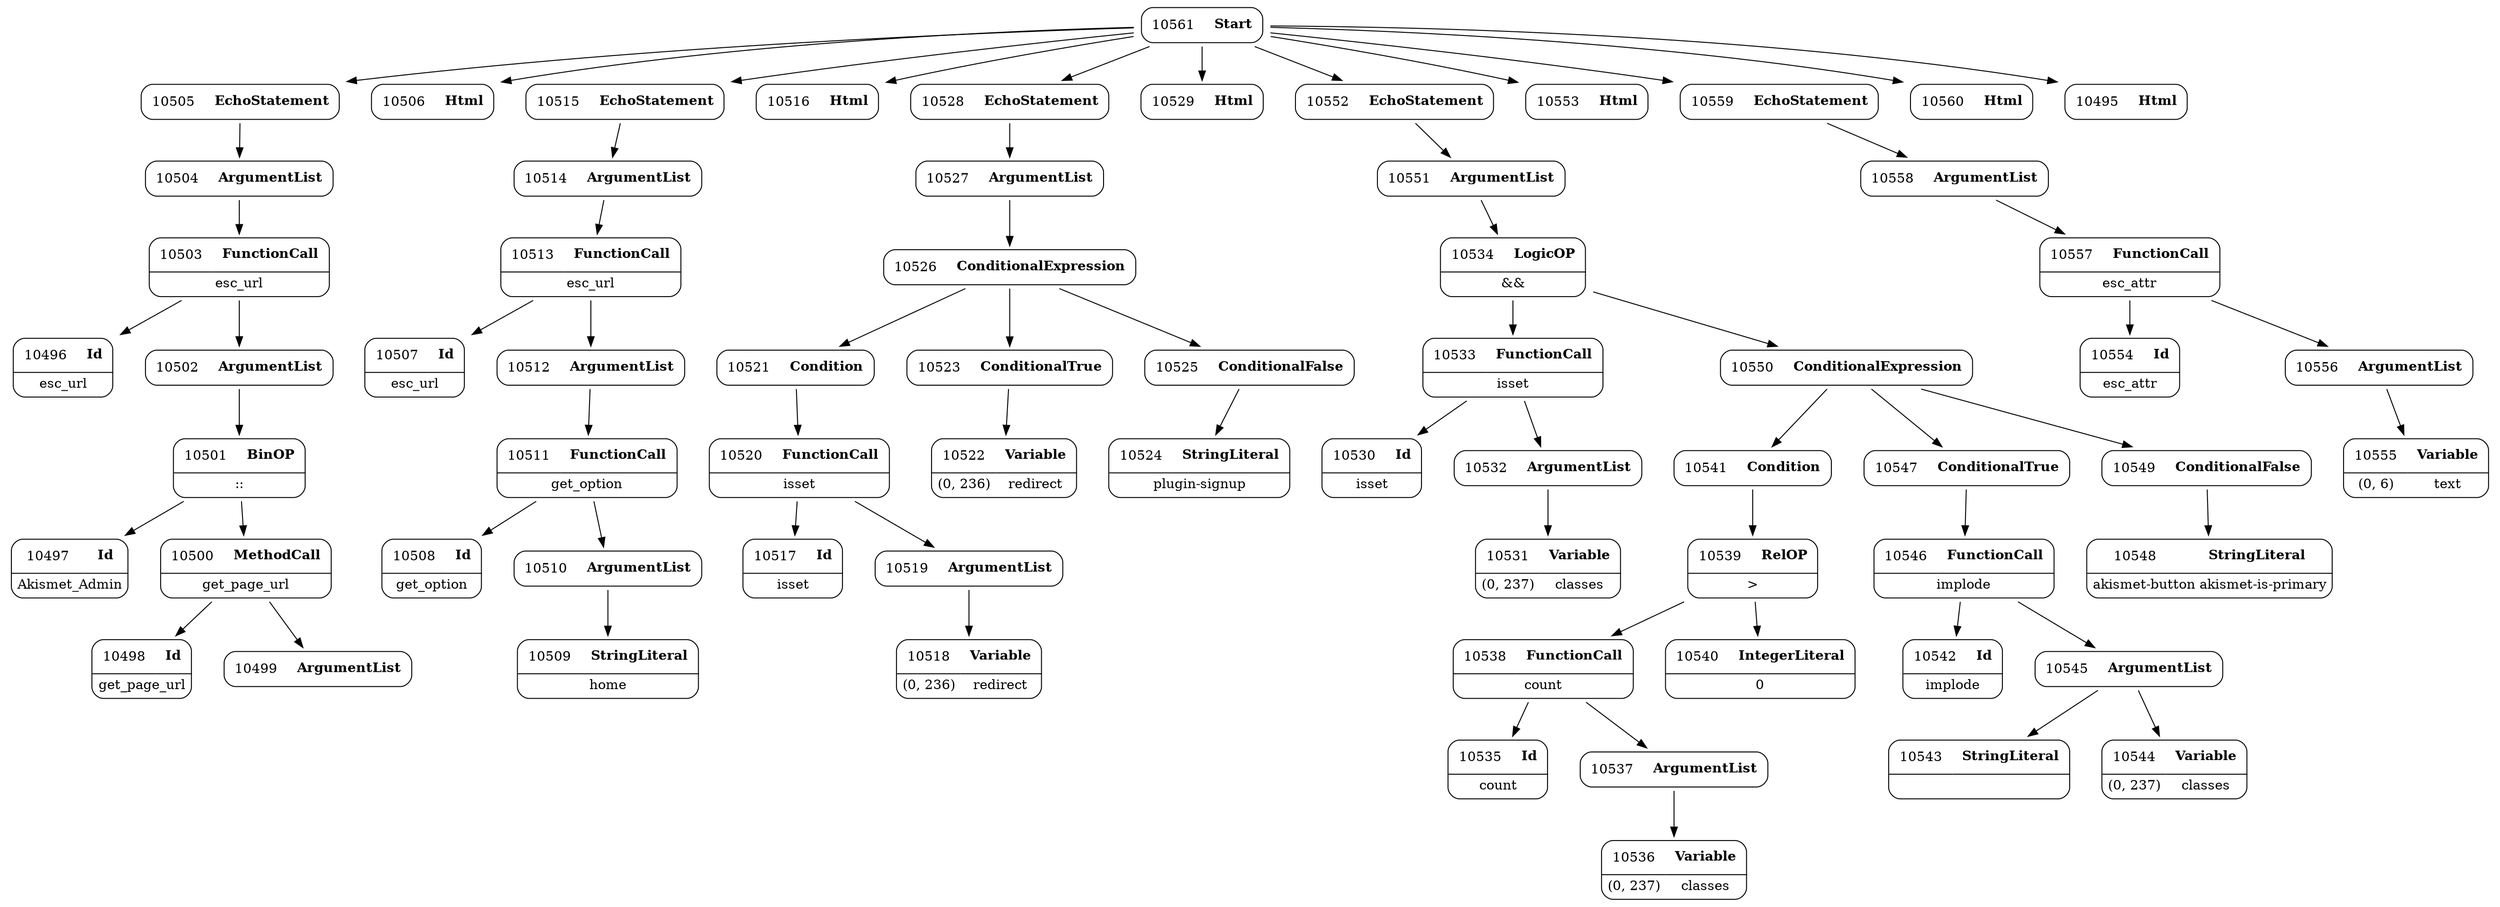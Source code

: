 digraph ast {
node [shape=none];
10496 [label=<<TABLE border='1' cellspacing='0' cellpadding='10' style='rounded' ><TR><TD border='0'>10496</TD><TD border='0'><B>Id</B></TD></TR><HR/><TR><TD border='0' cellpadding='5' colspan='2'>esc_url</TD></TR></TABLE>>];
10497 [label=<<TABLE border='1' cellspacing='0' cellpadding='10' style='rounded' ><TR><TD border='0'>10497</TD><TD border='0'><B>Id</B></TD></TR><HR/><TR><TD border='0' cellpadding='5' colspan='2'>Akismet_Admin</TD></TR></TABLE>>];
10498 [label=<<TABLE border='1' cellspacing='0' cellpadding='10' style='rounded' ><TR><TD border='0'>10498</TD><TD border='0'><B>Id</B></TD></TR><HR/><TR><TD border='0' cellpadding='5' colspan='2'>get_page_url</TD></TR></TABLE>>];
10499 [label=<<TABLE border='1' cellspacing='0' cellpadding='10' style='rounded' ><TR><TD border='0'>10499</TD><TD border='0'><B>ArgumentList</B></TD></TR></TABLE>>];
10500 [label=<<TABLE border='1' cellspacing='0' cellpadding='10' style='rounded' ><TR><TD border='0'>10500</TD><TD border='0'><B>MethodCall</B></TD></TR><HR/><TR><TD border='0' cellpadding='5' colspan='2'>get_page_url</TD></TR></TABLE>>];
10500 -> 10498 [weight=2];
10500 -> 10499 [weight=2];
10501 [label=<<TABLE border='1' cellspacing='0' cellpadding='10' style='rounded' ><TR><TD border='0'>10501</TD><TD border='0'><B>BinOP</B></TD></TR><HR/><TR><TD border='0' cellpadding='5' colspan='2'>::</TD></TR></TABLE>>];
10501 -> 10497 [weight=2];
10501 -> 10500 [weight=2];
10502 [label=<<TABLE border='1' cellspacing='0' cellpadding='10' style='rounded' ><TR><TD border='0'>10502</TD><TD border='0'><B>ArgumentList</B></TD></TR></TABLE>>];
10502 -> 10501 [weight=2];
10503 [label=<<TABLE border='1' cellspacing='0' cellpadding='10' style='rounded' ><TR><TD border='0'>10503</TD><TD border='0'><B>FunctionCall</B></TD></TR><HR/><TR><TD border='0' cellpadding='5' colspan='2'>esc_url</TD></TR></TABLE>>];
10503 -> 10496 [weight=2];
10503 -> 10502 [weight=2];
10504 [label=<<TABLE border='1' cellspacing='0' cellpadding='10' style='rounded' ><TR><TD border='0'>10504</TD><TD border='0'><B>ArgumentList</B></TD></TR></TABLE>>];
10504 -> 10503 [weight=2];
10505 [label=<<TABLE border='1' cellspacing='0' cellpadding='10' style='rounded' ><TR><TD border='0'>10505</TD><TD border='0'><B>EchoStatement</B></TD></TR></TABLE>>];
10505 -> 10504 [weight=2];
10506 [label=<<TABLE border='1' cellspacing='0' cellpadding='10' style='rounded' ><TR><TD border='0'>10506</TD><TD border='0'><B>Html</B></TD></TR></TABLE>>];
10507 [label=<<TABLE border='1' cellspacing='0' cellpadding='10' style='rounded' ><TR><TD border='0'>10507</TD><TD border='0'><B>Id</B></TD></TR><HR/><TR><TD border='0' cellpadding='5' colspan='2'>esc_url</TD></TR></TABLE>>];
10508 [label=<<TABLE border='1' cellspacing='0' cellpadding='10' style='rounded' ><TR><TD border='0'>10508</TD><TD border='0'><B>Id</B></TD></TR><HR/><TR><TD border='0' cellpadding='5' colspan='2'>get_option</TD></TR></TABLE>>];
10509 [label=<<TABLE border='1' cellspacing='0' cellpadding='10' style='rounded' ><TR><TD border='0'>10509</TD><TD border='0'><B>StringLiteral</B></TD></TR><HR/><TR><TD border='0' cellpadding='5' colspan='2'>home</TD></TR></TABLE>>];
10510 [label=<<TABLE border='1' cellspacing='0' cellpadding='10' style='rounded' ><TR><TD border='0'>10510</TD><TD border='0'><B>ArgumentList</B></TD></TR></TABLE>>];
10510 -> 10509 [weight=2];
10511 [label=<<TABLE border='1' cellspacing='0' cellpadding='10' style='rounded' ><TR><TD border='0'>10511</TD><TD border='0'><B>FunctionCall</B></TD></TR><HR/><TR><TD border='0' cellpadding='5' colspan='2'>get_option</TD></TR></TABLE>>];
10511 -> 10508 [weight=2];
10511 -> 10510 [weight=2];
10512 [label=<<TABLE border='1' cellspacing='0' cellpadding='10' style='rounded' ><TR><TD border='0'>10512</TD><TD border='0'><B>ArgumentList</B></TD></TR></TABLE>>];
10512 -> 10511 [weight=2];
10513 [label=<<TABLE border='1' cellspacing='0' cellpadding='10' style='rounded' ><TR><TD border='0'>10513</TD><TD border='0'><B>FunctionCall</B></TD></TR><HR/><TR><TD border='0' cellpadding='5' colspan='2'>esc_url</TD></TR></TABLE>>];
10513 -> 10507 [weight=2];
10513 -> 10512 [weight=2];
10514 [label=<<TABLE border='1' cellspacing='0' cellpadding='10' style='rounded' ><TR><TD border='0'>10514</TD><TD border='0'><B>ArgumentList</B></TD></TR></TABLE>>];
10514 -> 10513 [weight=2];
10515 [label=<<TABLE border='1' cellspacing='0' cellpadding='10' style='rounded' ><TR><TD border='0'>10515</TD><TD border='0'><B>EchoStatement</B></TD></TR></TABLE>>];
10515 -> 10514 [weight=2];
10516 [label=<<TABLE border='1' cellspacing='0' cellpadding='10' style='rounded' ><TR><TD border='0'>10516</TD><TD border='0'><B>Html</B></TD></TR></TABLE>>];
10517 [label=<<TABLE border='1' cellspacing='0' cellpadding='10' style='rounded' ><TR><TD border='0'>10517</TD><TD border='0'><B>Id</B></TD></TR><HR/><TR><TD border='0' cellpadding='5' colspan='2'>isset</TD></TR></TABLE>>];
10518 [label=<<TABLE border='1' cellspacing='0' cellpadding='10' style='rounded' ><TR><TD border='0'>10518</TD><TD border='0'><B>Variable</B></TD></TR><HR/><TR><TD border='0' cellpadding='5'>(0, 236)</TD><TD border='0' cellpadding='5'>redirect</TD></TR></TABLE>>];
10519 [label=<<TABLE border='1' cellspacing='0' cellpadding='10' style='rounded' ><TR><TD border='0'>10519</TD><TD border='0'><B>ArgumentList</B></TD></TR></TABLE>>];
10519 -> 10518 [weight=2];
10520 [label=<<TABLE border='1' cellspacing='0' cellpadding='10' style='rounded' ><TR><TD border='0'>10520</TD><TD border='0'><B>FunctionCall</B></TD></TR><HR/><TR><TD border='0' cellpadding='5' colspan='2'>isset</TD></TR></TABLE>>];
10520 -> 10517 [weight=2];
10520 -> 10519 [weight=2];
10521 [label=<<TABLE border='1' cellspacing='0' cellpadding='10' style='rounded' ><TR><TD border='0'>10521</TD><TD border='0'><B>Condition</B></TD></TR></TABLE>>];
10521 -> 10520 [weight=2];
10522 [label=<<TABLE border='1' cellspacing='0' cellpadding='10' style='rounded' ><TR><TD border='0'>10522</TD><TD border='0'><B>Variable</B></TD></TR><HR/><TR><TD border='0' cellpadding='5'>(0, 236)</TD><TD border='0' cellpadding='5'>redirect</TD></TR></TABLE>>];
10523 [label=<<TABLE border='1' cellspacing='0' cellpadding='10' style='rounded' ><TR><TD border='0'>10523</TD><TD border='0'><B>ConditionalTrue</B></TD></TR></TABLE>>];
10523 -> 10522 [weight=2];
10524 [label=<<TABLE border='1' cellspacing='0' cellpadding='10' style='rounded' ><TR><TD border='0'>10524</TD><TD border='0'><B>StringLiteral</B></TD></TR><HR/><TR><TD border='0' cellpadding='5' colspan='2'>plugin-signup</TD></TR></TABLE>>];
10525 [label=<<TABLE border='1' cellspacing='0' cellpadding='10' style='rounded' ><TR><TD border='0'>10525</TD><TD border='0'><B>ConditionalFalse</B></TD></TR></TABLE>>];
10525 -> 10524 [weight=2];
10526 [label=<<TABLE border='1' cellspacing='0' cellpadding='10' style='rounded' ><TR><TD border='0'>10526</TD><TD border='0'><B>ConditionalExpression</B></TD></TR></TABLE>>];
10526 -> 10521 [weight=2];
10526 -> 10523 [weight=2];
10526 -> 10525 [weight=2];
10527 [label=<<TABLE border='1' cellspacing='0' cellpadding='10' style='rounded' ><TR><TD border='0'>10527</TD><TD border='0'><B>ArgumentList</B></TD></TR></TABLE>>];
10527 -> 10526 [weight=2];
10528 [label=<<TABLE border='1' cellspacing='0' cellpadding='10' style='rounded' ><TR><TD border='0'>10528</TD><TD border='0'><B>EchoStatement</B></TD></TR></TABLE>>];
10528 -> 10527 [weight=2];
10529 [label=<<TABLE border='1' cellspacing='0' cellpadding='10' style='rounded' ><TR><TD border='0'>10529</TD><TD border='0'><B>Html</B></TD></TR></TABLE>>];
10530 [label=<<TABLE border='1' cellspacing='0' cellpadding='10' style='rounded' ><TR><TD border='0'>10530</TD><TD border='0'><B>Id</B></TD></TR><HR/><TR><TD border='0' cellpadding='5' colspan='2'>isset</TD></TR></TABLE>>];
10531 [label=<<TABLE border='1' cellspacing='0' cellpadding='10' style='rounded' ><TR><TD border='0'>10531</TD><TD border='0'><B>Variable</B></TD></TR><HR/><TR><TD border='0' cellpadding='5'>(0, 237)</TD><TD border='0' cellpadding='5'>classes</TD></TR></TABLE>>];
10532 [label=<<TABLE border='1' cellspacing='0' cellpadding='10' style='rounded' ><TR><TD border='0'>10532</TD><TD border='0'><B>ArgumentList</B></TD></TR></TABLE>>];
10532 -> 10531 [weight=2];
10533 [label=<<TABLE border='1' cellspacing='0' cellpadding='10' style='rounded' ><TR><TD border='0'>10533</TD><TD border='0'><B>FunctionCall</B></TD></TR><HR/><TR><TD border='0' cellpadding='5' colspan='2'>isset</TD></TR></TABLE>>];
10533 -> 10530 [weight=2];
10533 -> 10532 [weight=2];
10534 [label=<<TABLE border='1' cellspacing='0' cellpadding='10' style='rounded' ><TR><TD border='0'>10534</TD><TD border='0'><B>LogicOP</B></TD></TR><HR/><TR><TD border='0' cellpadding='5' colspan='2'>&amp;&amp;</TD></TR></TABLE>>];
10534 -> 10533 [weight=2];
10534 -> 10550 [weight=2];
10535 [label=<<TABLE border='1' cellspacing='0' cellpadding='10' style='rounded' ><TR><TD border='0'>10535</TD><TD border='0'><B>Id</B></TD></TR><HR/><TR><TD border='0' cellpadding='5' colspan='2'>count</TD></TR></TABLE>>];
10536 [label=<<TABLE border='1' cellspacing='0' cellpadding='10' style='rounded' ><TR><TD border='0'>10536</TD><TD border='0'><B>Variable</B></TD></TR><HR/><TR><TD border='0' cellpadding='5'>(0, 237)</TD><TD border='0' cellpadding='5'>classes</TD></TR></TABLE>>];
10537 [label=<<TABLE border='1' cellspacing='0' cellpadding='10' style='rounded' ><TR><TD border='0'>10537</TD><TD border='0'><B>ArgumentList</B></TD></TR></TABLE>>];
10537 -> 10536 [weight=2];
10538 [label=<<TABLE border='1' cellspacing='0' cellpadding='10' style='rounded' ><TR><TD border='0'>10538</TD><TD border='0'><B>FunctionCall</B></TD></TR><HR/><TR><TD border='0' cellpadding='5' colspan='2'>count</TD></TR></TABLE>>];
10538 -> 10535 [weight=2];
10538 -> 10537 [weight=2];
10539 [label=<<TABLE border='1' cellspacing='0' cellpadding='10' style='rounded' ><TR><TD border='0'>10539</TD><TD border='0'><B>RelOP</B></TD></TR><HR/><TR><TD border='0' cellpadding='5' colspan='2'>&gt;</TD></TR></TABLE>>];
10539 -> 10538 [weight=2];
10539 -> 10540 [weight=2];
10540 [label=<<TABLE border='1' cellspacing='0' cellpadding='10' style='rounded' ><TR><TD border='0'>10540</TD><TD border='0'><B>IntegerLiteral</B></TD></TR><HR/><TR><TD border='0' cellpadding='5' colspan='2'>0</TD></TR></TABLE>>];
10541 [label=<<TABLE border='1' cellspacing='0' cellpadding='10' style='rounded' ><TR><TD border='0'>10541</TD><TD border='0'><B>Condition</B></TD></TR></TABLE>>];
10541 -> 10539 [weight=2];
10542 [label=<<TABLE border='1' cellspacing='0' cellpadding='10' style='rounded' ><TR><TD border='0'>10542</TD><TD border='0'><B>Id</B></TD></TR><HR/><TR><TD border='0' cellpadding='5' colspan='2'>implode</TD></TR></TABLE>>];
10543 [label=<<TABLE border='1' cellspacing='0' cellpadding='10' style='rounded' ><TR><TD border='0'>10543</TD><TD border='0'><B>StringLiteral</B></TD></TR><HR/><TR><TD border='0' cellpadding='5' colspan='2'> </TD></TR></TABLE>>];
10544 [label=<<TABLE border='1' cellspacing='0' cellpadding='10' style='rounded' ><TR><TD border='0'>10544</TD><TD border='0'><B>Variable</B></TD></TR><HR/><TR><TD border='0' cellpadding='5'>(0, 237)</TD><TD border='0' cellpadding='5'>classes</TD></TR></TABLE>>];
10545 [label=<<TABLE border='1' cellspacing='0' cellpadding='10' style='rounded' ><TR><TD border='0'>10545</TD><TD border='0'><B>ArgumentList</B></TD></TR></TABLE>>];
10545 -> 10543 [weight=2];
10545 -> 10544 [weight=2];
10546 [label=<<TABLE border='1' cellspacing='0' cellpadding='10' style='rounded' ><TR><TD border='0'>10546</TD><TD border='0'><B>FunctionCall</B></TD></TR><HR/><TR><TD border='0' cellpadding='5' colspan='2'>implode</TD></TR></TABLE>>];
10546 -> 10542 [weight=2];
10546 -> 10545 [weight=2];
10547 [label=<<TABLE border='1' cellspacing='0' cellpadding='10' style='rounded' ><TR><TD border='0'>10547</TD><TD border='0'><B>ConditionalTrue</B></TD></TR></TABLE>>];
10547 -> 10546 [weight=2];
10548 [label=<<TABLE border='1' cellspacing='0' cellpadding='10' style='rounded' ><TR><TD border='0'>10548</TD><TD border='0'><B>StringLiteral</B></TD></TR><HR/><TR><TD border='0' cellpadding='5' colspan='2'>akismet-button akismet-is-primary</TD></TR></TABLE>>];
10549 [label=<<TABLE border='1' cellspacing='0' cellpadding='10' style='rounded' ><TR><TD border='0'>10549</TD><TD border='0'><B>ConditionalFalse</B></TD></TR></TABLE>>];
10549 -> 10548 [weight=2];
10550 [label=<<TABLE border='1' cellspacing='0' cellpadding='10' style='rounded' ><TR><TD border='0'>10550</TD><TD border='0'><B>ConditionalExpression</B></TD></TR></TABLE>>];
10550 -> 10541 [weight=2];
10550 -> 10547 [weight=2];
10550 -> 10549 [weight=2];
10551 [label=<<TABLE border='1' cellspacing='0' cellpadding='10' style='rounded' ><TR><TD border='0'>10551</TD><TD border='0'><B>ArgumentList</B></TD></TR></TABLE>>];
10551 -> 10534 [weight=2];
10552 [label=<<TABLE border='1' cellspacing='0' cellpadding='10' style='rounded' ><TR><TD border='0'>10552</TD><TD border='0'><B>EchoStatement</B></TD></TR></TABLE>>];
10552 -> 10551 [weight=2];
10553 [label=<<TABLE border='1' cellspacing='0' cellpadding='10' style='rounded' ><TR><TD border='0'>10553</TD><TD border='0'><B>Html</B></TD></TR></TABLE>>];
10554 [label=<<TABLE border='1' cellspacing='0' cellpadding='10' style='rounded' ><TR><TD border='0'>10554</TD><TD border='0'><B>Id</B></TD></TR><HR/><TR><TD border='0' cellpadding='5' colspan='2'>esc_attr</TD></TR></TABLE>>];
10555 [label=<<TABLE border='1' cellspacing='0' cellpadding='10' style='rounded' ><TR><TD border='0'>10555</TD><TD border='0'><B>Variable</B></TD></TR><HR/><TR><TD border='0' cellpadding='5'>(0, 6)</TD><TD border='0' cellpadding='5'>text</TD></TR></TABLE>>];
10556 [label=<<TABLE border='1' cellspacing='0' cellpadding='10' style='rounded' ><TR><TD border='0'>10556</TD><TD border='0'><B>ArgumentList</B></TD></TR></TABLE>>];
10556 -> 10555 [weight=2];
10557 [label=<<TABLE border='1' cellspacing='0' cellpadding='10' style='rounded' ><TR><TD border='0'>10557</TD><TD border='0'><B>FunctionCall</B></TD></TR><HR/><TR><TD border='0' cellpadding='5' colspan='2'>esc_attr</TD></TR></TABLE>>];
10557 -> 10554 [weight=2];
10557 -> 10556 [weight=2];
10558 [label=<<TABLE border='1' cellspacing='0' cellpadding='10' style='rounded' ><TR><TD border='0'>10558</TD><TD border='0'><B>ArgumentList</B></TD></TR></TABLE>>];
10558 -> 10557 [weight=2];
10559 [label=<<TABLE border='1' cellspacing='0' cellpadding='10' style='rounded' ><TR><TD border='0'>10559</TD><TD border='0'><B>EchoStatement</B></TD></TR></TABLE>>];
10559 -> 10558 [weight=2];
10560 [label=<<TABLE border='1' cellspacing='0' cellpadding='10' style='rounded' ><TR><TD border='0'>10560</TD><TD border='0'><B>Html</B></TD></TR></TABLE>>];
10561 [label=<<TABLE border='1' cellspacing='0' cellpadding='10' style='rounded' ><TR><TD border='0'>10561</TD><TD border='0'><B>Start</B></TD></TR></TABLE>>];
10561 -> 10495 [weight=2];
10561 -> 10505 [weight=2];
10561 -> 10506 [weight=2];
10561 -> 10515 [weight=2];
10561 -> 10516 [weight=2];
10561 -> 10528 [weight=2];
10561 -> 10529 [weight=2];
10561 -> 10552 [weight=2];
10561 -> 10553 [weight=2];
10561 -> 10559 [weight=2];
10561 -> 10560 [weight=2];
10495 [label=<<TABLE border='1' cellspacing='0' cellpadding='10' style='rounded' ><TR><TD border='0'>10495</TD><TD border='0'><B>Html</B></TD></TR></TABLE>>];
}
